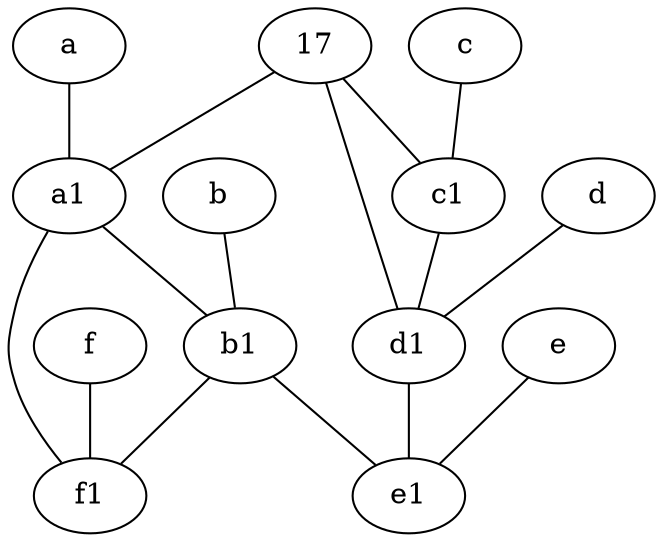 graph {
	node [labelfontsize=50]
	e1 [labelfontsize=50 pos="7,7!"]
	f1 [labelfontsize=50 pos="3,8!"]
	a1 [labelfontsize=50 pos="8,3!"]
	17 [labelfontsize=50]
	b1 [labelfontsize=50 pos="9,4!"]
	c1 [labelfontsize=50 pos="4.5,3!"]
	a [labelfontsize=50 pos="8,2!"]
	d1 [labelfontsize=50 pos="3,5!"]
	c [labelfontsize=50 pos="4.5,2!"]
	d [labelfontsize=50 pos="2,5!"]
	e [labelfontsize=50 pos="7,9!"]
	b [labelfontsize=50 pos="10,4!"]
	f [labelfontsize=50 pos="3,9!"]
	a1 -- b1
	17 -- c1
	d1 -- e1
	c1 -- d1
	d -- d1
	a1 -- f1
	b1 -- e1
	b1 -- f1
	e -- e1
	b -- b1
	17 -- a1
	f -- f1
	a -- a1
	17 -- d1
	c -- c1
}
